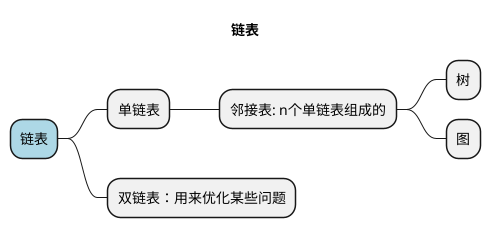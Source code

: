 @startmindmap

title 链表

+[#lightblue] 链表
++ 单链表
+++ 邻接表: n个单链表组成的
++++ 树
++++ 图
++ 双链表：用来优化某些问题

@endmindmap